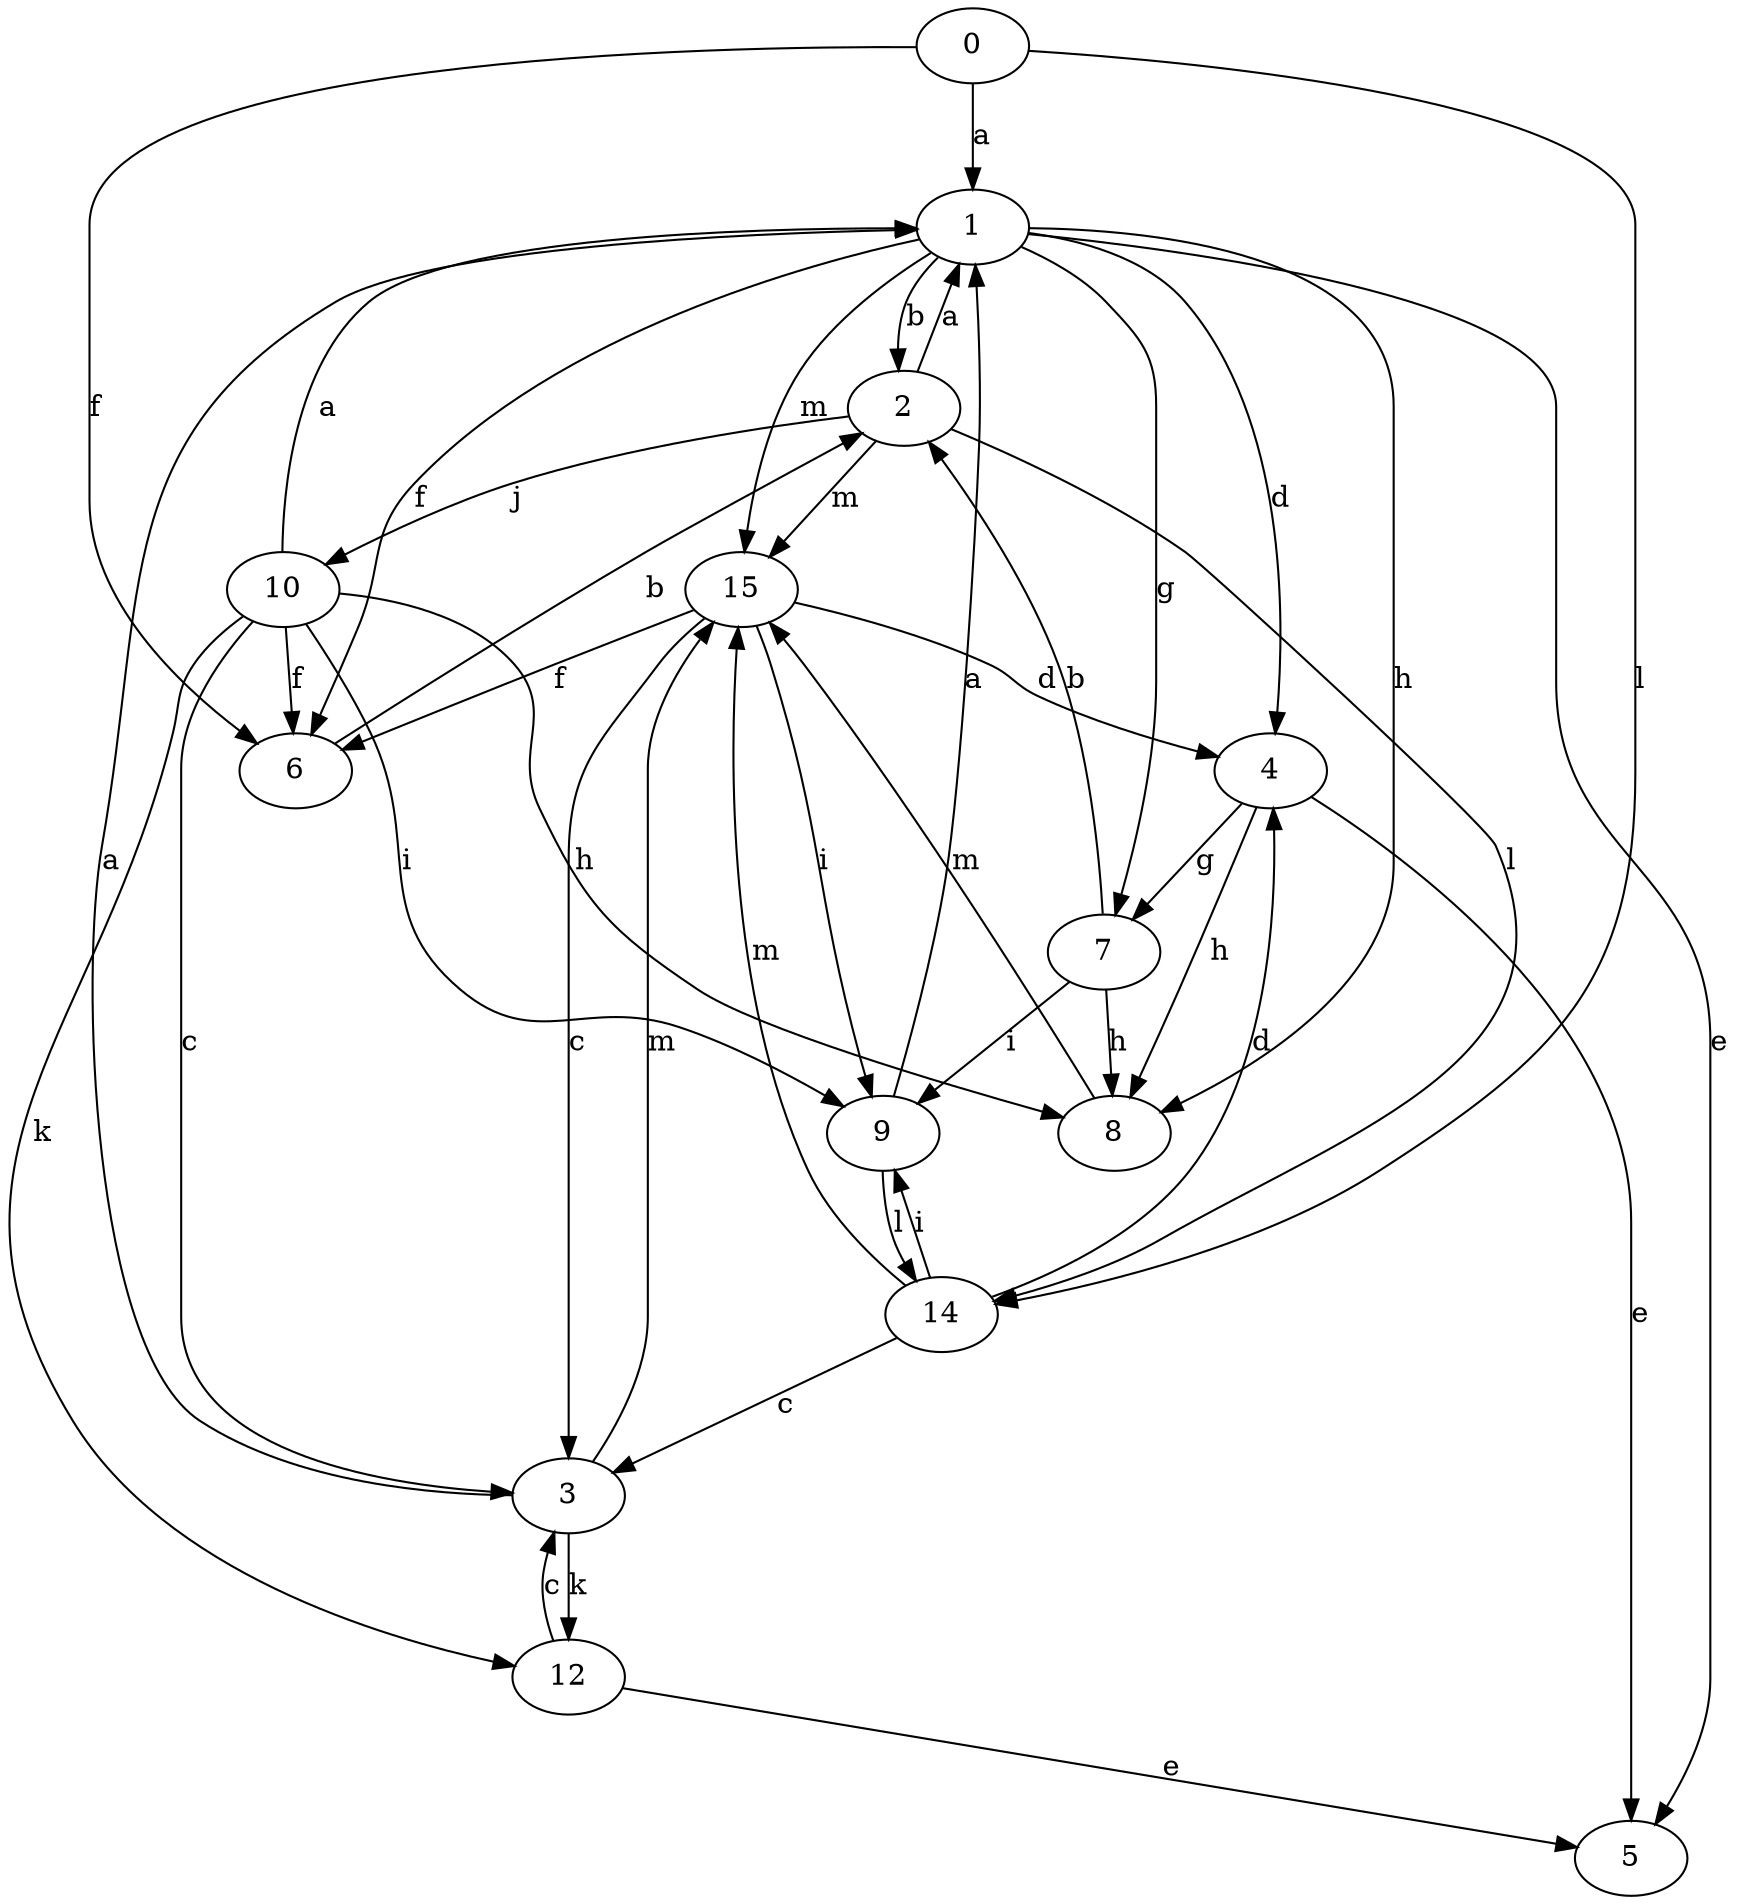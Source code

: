 strict digraph  {
0;
1;
2;
3;
4;
5;
6;
7;
8;
9;
10;
12;
14;
15;
0 -> 1  [label=a];
0 -> 6  [label=f];
0 -> 14  [label=l];
1 -> 2  [label=b];
1 -> 4  [label=d];
1 -> 5  [label=e];
1 -> 6  [label=f];
1 -> 7  [label=g];
1 -> 8  [label=h];
1 -> 15  [label=m];
2 -> 1  [label=a];
2 -> 10  [label=j];
2 -> 14  [label=l];
2 -> 15  [label=m];
3 -> 1  [label=a];
3 -> 12  [label=k];
3 -> 15  [label=m];
4 -> 5  [label=e];
4 -> 7  [label=g];
4 -> 8  [label=h];
6 -> 2  [label=b];
7 -> 2  [label=b];
7 -> 8  [label=h];
7 -> 9  [label=i];
8 -> 15  [label=m];
9 -> 1  [label=a];
9 -> 14  [label=l];
10 -> 1  [label=a];
10 -> 3  [label=c];
10 -> 6  [label=f];
10 -> 8  [label=h];
10 -> 9  [label=i];
10 -> 12  [label=k];
12 -> 3  [label=c];
12 -> 5  [label=e];
14 -> 3  [label=c];
14 -> 4  [label=d];
14 -> 9  [label=i];
14 -> 15  [label=m];
15 -> 3  [label=c];
15 -> 4  [label=d];
15 -> 6  [label=f];
15 -> 9  [label=i];
}
